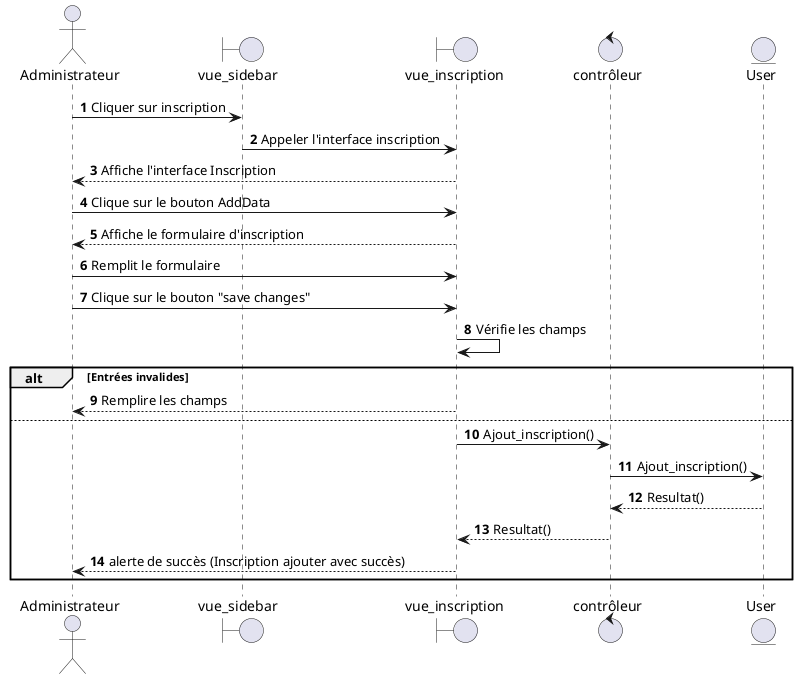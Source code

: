 @startuml
autonumber
actor Administrateur as Admin
boundary "vue_sidebar " as Views
boundary "vue_inscription" as View
control "contrôleur" as Controller
entity "User" as Database

Admin -> Views : Cliquer sur inscription
 Views -> View :  Appeler l'interface inscription

View --> Admin: Affiche l'interface Inscription
Admin -> View : Clique sur le bouton AddData
View --> Admin: Affiche le formulaire d'inscription

Admin -> View : Remplit le formulaire
Admin -> View : Clique sur le bouton "save changes"
View -> View : Vérifie les champs

alt Entrées invalides
    View --> Admin :Remplire les champs
else
    View -> Controller : Ajout_inscription()
    Controller -> Database:  Ajout_inscription()
    Database--> Controller : Resultat() 

            
                 Controller --> View: Resultat()

                       View--> Admin:alerte de succès (Inscription ajouter avec succès)

            

end
@enduml